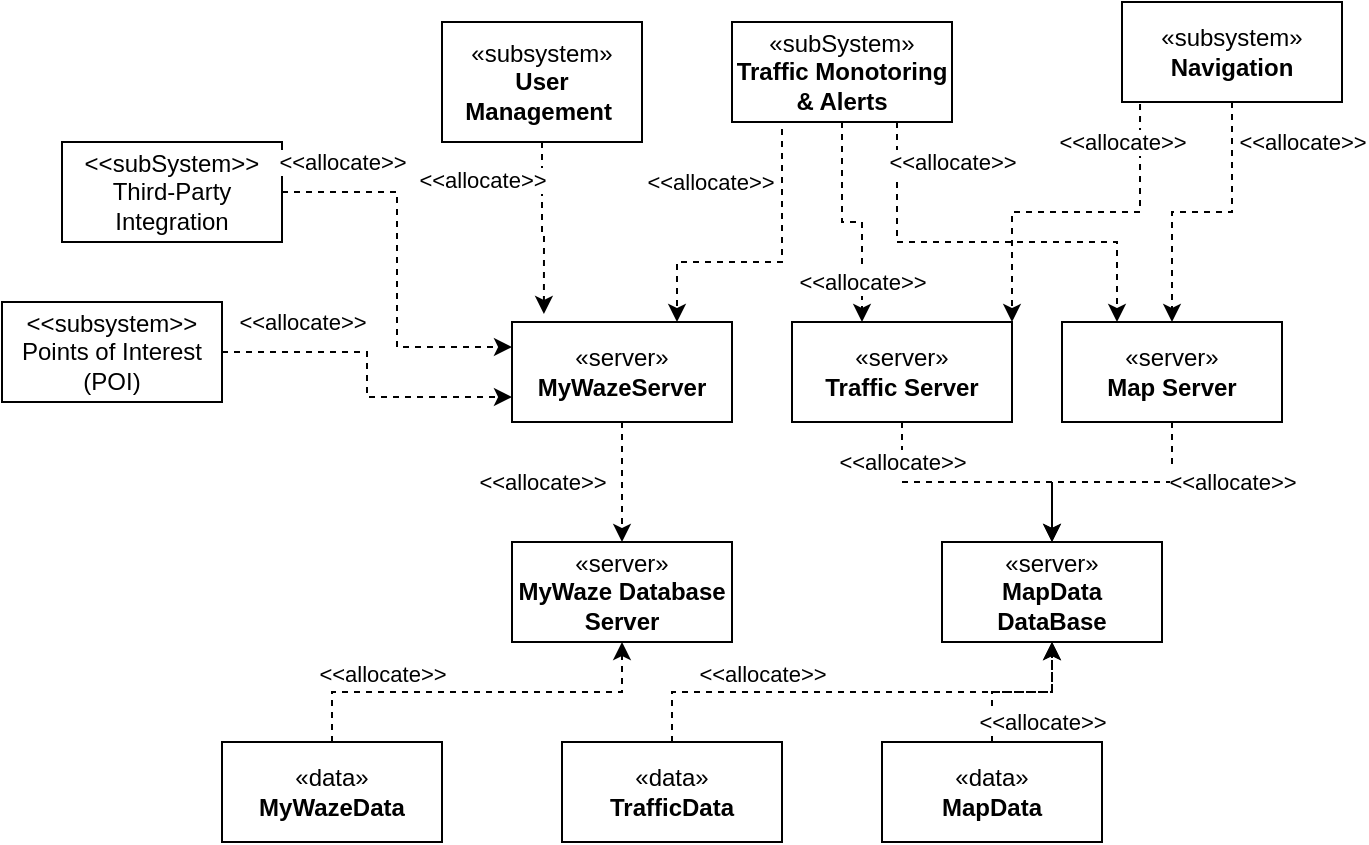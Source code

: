 <mxfile version="27.0.9">
  <diagram name="Page-1" id="q88rTGBWxd67gjy5iL3X">
    <mxGraphModel dx="1182" dy="658" grid="1" gridSize="10" guides="1" tooltips="1" connect="1" arrows="1" fold="1" page="1" pageScale="1" pageWidth="827" pageHeight="1169" math="0" shadow="0">
      <root>
        <mxCell id="0" />
        <mxCell id="1" parent="0" />
        <mxCell id="6fFTnRXSrCgxSN55qAI8-13" style="edgeStyle=orthogonalEdgeStyle;rounded=0;orthogonalLoop=1;jettySize=auto;html=1;exitX=0.5;exitY=1;exitDx=0;exitDy=0;entryX=0.5;entryY=0;entryDx=0;entryDy=0;dashed=1;" edge="1" parent="1" source="TSWA5S-_omzPxR2A-MK8-1" target="6fFTnRXSrCgxSN55qAI8-5">
          <mxGeometry relative="1" as="geometry" />
        </mxCell>
        <mxCell id="TSWA5S-_omzPxR2A-MK8-1" value="«server»&lt;br&gt;&lt;b&gt;MyWazeServer&lt;/b&gt;" style="html=1;whiteSpace=wrap;" parent="1" vertex="1">
          <mxGeometry x="315" y="260" width="110" height="50" as="geometry" />
        </mxCell>
        <mxCell id="TSWA5S-_omzPxR2A-MK8-3" style="edgeStyle=orthogonalEdgeStyle;rounded=0;orthogonalLoop=1;jettySize=auto;html=1;exitX=0.5;exitY=1;exitDx=0;exitDy=0;entryX=0.145;entryY=-0.08;entryDx=0;entryDy=0;dashed=1;entryPerimeter=0;" parent="1" source="TSWA5S-_omzPxR2A-MK8-2" target="TSWA5S-_omzPxR2A-MK8-1" edge="1">
          <mxGeometry relative="1" as="geometry" />
        </mxCell>
        <mxCell id="TSWA5S-_omzPxR2A-MK8-4" value="&amp;lt;&amp;lt;allocate&amp;gt;&amp;gt;" style="edgeLabel;html=1;align=center;verticalAlign=middle;resizable=0;points=[];" parent="TSWA5S-_omzPxR2A-MK8-3" vertex="1" connectable="0">
          <mxGeometry x="-0.036" y="-3" relative="1" as="geometry">
            <mxPoint x="-27" y="-23" as="offset" />
          </mxGeometry>
        </mxCell>
        <mxCell id="TSWA5S-_omzPxR2A-MK8-2" value="«subsystem»&lt;br&gt;&lt;b&gt;User Management&amp;nbsp;&lt;/b&gt;" style="html=1;whiteSpace=wrap;" parent="1" vertex="1">
          <mxGeometry x="280" y="110" width="100" height="60" as="geometry" />
        </mxCell>
        <mxCell id="6fFTnRXSrCgxSN55qAI8-8" style="edgeStyle=orthogonalEdgeStyle;rounded=0;orthogonalLoop=1;jettySize=auto;html=1;exitX=0.5;exitY=1;exitDx=0;exitDy=0;entryX=0.5;entryY=0;entryDx=0;entryDy=0;dashed=1;" edge="1" parent="1" source="TSWA5S-_omzPxR2A-MK8-5" target="6fFTnRXSrCgxSN55qAI8-6">
          <mxGeometry relative="1" as="geometry" />
        </mxCell>
        <mxCell id="TSWA5S-_omzPxR2A-MK8-5" value="«server»&lt;br&gt;&lt;b&gt;Traffic Server&lt;/b&gt;" style="html=1;whiteSpace=wrap;" parent="1" vertex="1">
          <mxGeometry x="455" y="260" width="110" height="50" as="geometry" />
        </mxCell>
        <mxCell id="6fFTnRXSrCgxSN55qAI8-9" style="edgeStyle=orthogonalEdgeStyle;rounded=0;orthogonalLoop=1;jettySize=auto;html=1;exitX=0.5;exitY=1;exitDx=0;exitDy=0;entryX=0.5;entryY=0;entryDx=0;entryDy=0;dashed=1;" edge="1" parent="1" source="TSWA5S-_omzPxR2A-MK8-6" target="6fFTnRXSrCgxSN55qAI8-6">
          <mxGeometry relative="1" as="geometry" />
        </mxCell>
        <mxCell id="TSWA5S-_omzPxR2A-MK8-6" value="«server»&lt;br&gt;&lt;b&gt;Map Server&lt;/b&gt;" style="html=1;whiteSpace=wrap;" parent="1" vertex="1">
          <mxGeometry x="590" y="260" width="110" height="50" as="geometry" />
        </mxCell>
        <mxCell id="TSWA5S-_omzPxR2A-MK8-8" style="edgeStyle=orthogonalEdgeStyle;rounded=0;orthogonalLoop=1;jettySize=auto;html=1;exitX=1;exitY=0.5;exitDx=0;exitDy=0;entryX=0;entryY=0.75;entryDx=0;entryDy=0;dashed=1;" parent="1" source="TSWA5S-_omzPxR2A-MK8-7" target="TSWA5S-_omzPxR2A-MK8-1" edge="1">
          <mxGeometry relative="1" as="geometry" />
        </mxCell>
        <mxCell id="TSWA5S-_omzPxR2A-MK8-7" value="&lt;div&gt;&amp;lt;&amp;lt;subsystem&amp;gt;&amp;gt;&lt;/div&gt;Points of Interest (POI)" style="html=1;whiteSpace=wrap;" parent="1" vertex="1">
          <mxGeometry x="60" y="250" width="110" height="50" as="geometry" />
        </mxCell>
        <mxCell id="TSWA5S-_omzPxR2A-MK8-9" value="&amp;lt;&amp;lt;allocate&amp;gt;&amp;gt;" style="edgeLabel;html=1;align=center;verticalAlign=middle;resizable=0;points=[];" parent="1" vertex="1" connectable="0">
          <mxGeometry x="210" y="260" as="geometry" />
        </mxCell>
        <mxCell id="TSWA5S-_omzPxR2A-MK8-11" style="edgeStyle=orthogonalEdgeStyle;rounded=0;orthogonalLoop=1;jettySize=auto;html=1;exitX=0.5;exitY=1;exitDx=0;exitDy=0;dashed=1;" parent="1" source="TSWA5S-_omzPxR2A-MK8-10" target="TSWA5S-_omzPxR2A-MK8-5" edge="1">
          <mxGeometry relative="1" as="geometry">
            <Array as="points">
              <mxPoint x="480" y="210" />
              <mxPoint x="490" y="210" />
            </Array>
          </mxGeometry>
        </mxCell>
        <mxCell id="g3qKcvHotvEfY83kvAJ--2" style="edgeStyle=orthogonalEdgeStyle;rounded=0;orthogonalLoop=1;jettySize=auto;html=1;exitX=0.25;exitY=1;exitDx=0;exitDy=0;entryX=0.75;entryY=0;entryDx=0;entryDy=0;dashed=1;" parent="1" source="TSWA5S-_omzPxR2A-MK8-10" target="TSWA5S-_omzPxR2A-MK8-1" edge="1">
          <mxGeometry relative="1" as="geometry">
            <Array as="points">
              <mxPoint x="450" y="160" />
              <mxPoint x="450" y="230" />
              <mxPoint x="398" y="230" />
            </Array>
          </mxGeometry>
        </mxCell>
        <mxCell id="g3qKcvHotvEfY83kvAJ--8" style="edgeStyle=orthogonalEdgeStyle;rounded=0;orthogonalLoop=1;jettySize=auto;html=1;exitX=0.75;exitY=1;exitDx=0;exitDy=0;entryX=0.25;entryY=0;entryDx=0;entryDy=0;dashed=1;" parent="1" source="TSWA5S-_omzPxR2A-MK8-10" target="TSWA5S-_omzPxR2A-MK8-6" edge="1">
          <mxGeometry relative="1" as="geometry">
            <Array as="points">
              <mxPoint x="508" y="220" />
              <mxPoint x="618" y="220" />
            </Array>
          </mxGeometry>
        </mxCell>
        <mxCell id="TSWA5S-_omzPxR2A-MK8-10" value="«subSystem»&lt;br&gt;&lt;b&gt;Traffic Monotoring &amp;amp; Alerts&lt;/b&gt;" style="html=1;whiteSpace=wrap;" parent="1" vertex="1">
          <mxGeometry x="425" y="110" width="110" height="50" as="geometry" />
        </mxCell>
        <mxCell id="g3qKcvHotvEfY83kvAJ--1" value="&amp;lt;&amp;lt;allocate&amp;gt;&amp;gt;" style="edgeLabel;html=1;align=center;verticalAlign=middle;resizable=0;points=[];" parent="1" vertex="1" connectable="0">
          <mxGeometry x="490" y="240" as="geometry" />
        </mxCell>
        <mxCell id="g3qKcvHotvEfY83kvAJ--3" value="&amp;lt;&amp;lt;allocate&amp;gt;&amp;gt;" style="edgeLabel;html=1;align=center;verticalAlign=middle;resizable=0;points=[];" parent="1" vertex="1" connectable="0">
          <mxGeometry x="414" y="190" as="geometry" />
        </mxCell>
        <mxCell id="g3qKcvHotvEfY83kvAJ--5" style="edgeStyle=orthogonalEdgeStyle;rounded=0;orthogonalLoop=1;jettySize=auto;html=1;exitX=0.082;exitY=1.02;exitDx=0;exitDy=0;entryX=1;entryY=0;entryDx=0;entryDy=0;dashed=1;exitPerimeter=0;" parent="1" source="g3qKcvHotvEfY83kvAJ--4" target="TSWA5S-_omzPxR2A-MK8-5" edge="1">
          <mxGeometry relative="1" as="geometry" />
        </mxCell>
        <mxCell id="g3qKcvHotvEfY83kvAJ--10" style="edgeStyle=orthogonalEdgeStyle;rounded=0;orthogonalLoop=1;jettySize=auto;html=1;exitX=0.5;exitY=1;exitDx=0;exitDy=0;entryX=0.5;entryY=0;entryDx=0;entryDy=0;dashed=1;" parent="1" source="g3qKcvHotvEfY83kvAJ--4" target="TSWA5S-_omzPxR2A-MK8-6" edge="1">
          <mxGeometry relative="1" as="geometry" />
        </mxCell>
        <mxCell id="g3qKcvHotvEfY83kvAJ--4" value="«subsystem»&lt;br&gt;&lt;b&gt;Navigation&lt;/b&gt;" style="html=1;whiteSpace=wrap;" parent="1" vertex="1">
          <mxGeometry x="620" y="100" width="110" height="50" as="geometry" />
        </mxCell>
        <mxCell id="g3qKcvHotvEfY83kvAJ--6" value="&amp;lt;&amp;lt;allocate&amp;gt;&amp;gt;" style="edgeLabel;html=1;align=center;verticalAlign=middle;resizable=0;points=[];" parent="1" vertex="1" connectable="0">
          <mxGeometry x="620" y="170" as="geometry" />
        </mxCell>
        <mxCell id="g3qKcvHotvEfY83kvAJ--12" style="edgeStyle=orthogonalEdgeStyle;rounded=0;orthogonalLoop=1;jettySize=auto;html=1;exitX=1;exitY=0.5;exitDx=0;exitDy=0;entryX=0;entryY=0.25;entryDx=0;entryDy=0;dashed=1;" parent="1" source="g3qKcvHotvEfY83kvAJ--7" target="TSWA5S-_omzPxR2A-MK8-1" edge="1">
          <mxGeometry relative="1" as="geometry" />
        </mxCell>
        <mxCell id="g3qKcvHotvEfY83kvAJ--7" value="&lt;div&gt;&amp;lt;&amp;lt;subSystem&amp;gt;&amp;gt;&lt;/div&gt;Third-Party Integration" style="html=1;whiteSpace=wrap;" parent="1" vertex="1">
          <mxGeometry x="90" y="170" width="110" height="50" as="geometry" />
        </mxCell>
        <mxCell id="g3qKcvHotvEfY83kvAJ--9" value="&amp;lt;&amp;lt;allocate&amp;gt;&amp;gt;" style="edgeLabel;html=1;align=center;verticalAlign=middle;resizable=0;points=[];" parent="1" vertex="1" connectable="0">
          <mxGeometry x="535" y="180" as="geometry" />
        </mxCell>
        <mxCell id="g3qKcvHotvEfY83kvAJ--11" value="&amp;lt;&amp;lt;allocate&amp;gt;&amp;gt;" style="edgeLabel;html=1;align=center;verticalAlign=middle;resizable=0;points=[];" parent="1" vertex="1" connectable="0">
          <mxGeometry x="710" y="170" as="geometry" />
        </mxCell>
        <mxCell id="g3qKcvHotvEfY83kvAJ--13" value="&amp;lt;&amp;lt;allocate&amp;gt;&amp;gt;" style="edgeLabel;html=1;align=center;verticalAlign=middle;resizable=0;points=[];" parent="1" vertex="1" connectable="0">
          <mxGeometry x="230" y="180" as="geometry" />
        </mxCell>
        <mxCell id="6fFTnRXSrCgxSN55qAI8-14" style="edgeStyle=orthogonalEdgeStyle;rounded=0;orthogonalLoop=1;jettySize=auto;html=1;exitX=0.5;exitY=0;exitDx=0;exitDy=0;entryX=0.5;entryY=1;entryDx=0;entryDy=0;dashed=1;" edge="1" parent="1" source="6fFTnRXSrCgxSN55qAI8-1" target="6fFTnRXSrCgxSN55qAI8-5">
          <mxGeometry relative="1" as="geometry" />
        </mxCell>
        <mxCell id="6fFTnRXSrCgxSN55qAI8-1" value="«data»&lt;br&gt;&lt;b&gt;MyWazeData&lt;/b&gt;" style="html=1;whiteSpace=wrap;" vertex="1" parent="1">
          <mxGeometry x="170" y="470" width="110" height="50" as="geometry" />
        </mxCell>
        <mxCell id="6fFTnRXSrCgxSN55qAI8-11" style="edgeStyle=orthogonalEdgeStyle;rounded=0;orthogonalLoop=1;jettySize=auto;html=1;exitX=0.5;exitY=0;exitDx=0;exitDy=0;entryX=0.5;entryY=1;entryDx=0;entryDy=0;dashed=1;" edge="1" parent="1" source="6fFTnRXSrCgxSN55qAI8-3" target="6fFTnRXSrCgxSN55qAI8-6">
          <mxGeometry relative="1" as="geometry" />
        </mxCell>
        <mxCell id="6fFTnRXSrCgxSN55qAI8-3" value="«data»&lt;br&gt;&lt;b&gt;MapData&lt;/b&gt;" style="html=1;whiteSpace=wrap;" vertex="1" parent="1">
          <mxGeometry x="500" y="470" width="110" height="50" as="geometry" />
        </mxCell>
        <mxCell id="6fFTnRXSrCgxSN55qAI8-15" style="edgeStyle=orthogonalEdgeStyle;rounded=0;orthogonalLoop=1;jettySize=auto;html=1;exitX=0.5;exitY=0;exitDx=0;exitDy=0;entryX=0.5;entryY=1;entryDx=0;entryDy=0;dashed=1;" edge="1" parent="1" source="6fFTnRXSrCgxSN55qAI8-4" target="6fFTnRXSrCgxSN55qAI8-6">
          <mxGeometry relative="1" as="geometry" />
        </mxCell>
        <mxCell id="6fFTnRXSrCgxSN55qAI8-4" value="&lt;span style=&quot;font-weight: 400;&quot;&gt;«data»&lt;br&gt;&lt;/span&gt;&lt;span&gt;TrafficData&lt;/span&gt;" style="html=1;whiteSpace=wrap;fontStyle=1" vertex="1" parent="1">
          <mxGeometry x="340" y="470" width="110" height="50" as="geometry" />
        </mxCell>
        <mxCell id="6fFTnRXSrCgxSN55qAI8-5" value="«server»&lt;br&gt;&lt;b&gt;MyWaze Database Server&lt;/b&gt;" style="html=1;whiteSpace=wrap;" vertex="1" parent="1">
          <mxGeometry x="315" y="370" width="110" height="50" as="geometry" />
        </mxCell>
        <mxCell id="6fFTnRXSrCgxSN55qAI8-6" value="«server»&lt;br&gt;&lt;b&gt;MapData DataBase&lt;/b&gt;" style="html=1;whiteSpace=wrap;" vertex="1" parent="1">
          <mxGeometry x="530" y="370" width="110" height="50" as="geometry" />
        </mxCell>
        <mxCell id="6fFTnRXSrCgxSN55qAI8-17" value="&amp;lt;&amp;lt;allocate&amp;gt;&amp;gt;" style="edgeLabel;html=1;align=center;verticalAlign=middle;resizable=0;points=[];" vertex="1" connectable="0" parent="1">
          <mxGeometry x="675" y="340" as="geometry" />
        </mxCell>
        <mxCell id="6fFTnRXSrCgxSN55qAI8-18" value="&amp;lt;&amp;lt;allocate&amp;gt;&amp;gt;" style="edgeLabel;html=1;align=center;verticalAlign=middle;resizable=0;points=[];" vertex="1" connectable="0" parent="1">
          <mxGeometry x="510" y="330" as="geometry" />
        </mxCell>
        <mxCell id="6fFTnRXSrCgxSN55qAI8-19" value="&amp;lt;&amp;lt;allocate&amp;gt;&amp;gt;" style="edgeLabel;html=1;align=center;verticalAlign=middle;resizable=0;points=[];" vertex="1" connectable="0" parent="1">
          <mxGeometry x="580" y="460" as="geometry" />
        </mxCell>
        <mxCell id="6fFTnRXSrCgxSN55qAI8-20" value="&amp;lt;&amp;lt;allocate&amp;gt;&amp;gt;" style="edgeLabel;html=1;align=center;verticalAlign=middle;resizable=0;points=[];" vertex="1" connectable="0" parent="1">
          <mxGeometry x="440" y="436" as="geometry" />
        </mxCell>
        <mxCell id="6fFTnRXSrCgxSN55qAI8-21" value="&amp;lt;&amp;lt;allocate&amp;gt;&amp;gt;" style="edgeLabel;html=1;align=center;verticalAlign=middle;resizable=0;points=[];" vertex="1" connectable="0" parent="1">
          <mxGeometry x="250" y="436" as="geometry" />
        </mxCell>
        <mxCell id="6fFTnRXSrCgxSN55qAI8-22" value="&amp;lt;&amp;lt;allocate&amp;gt;&amp;gt;" style="edgeLabel;html=1;align=center;verticalAlign=middle;resizable=0;points=[];" vertex="1" connectable="0" parent="1">
          <mxGeometry x="330" y="340" as="geometry" />
        </mxCell>
      </root>
    </mxGraphModel>
  </diagram>
</mxfile>
